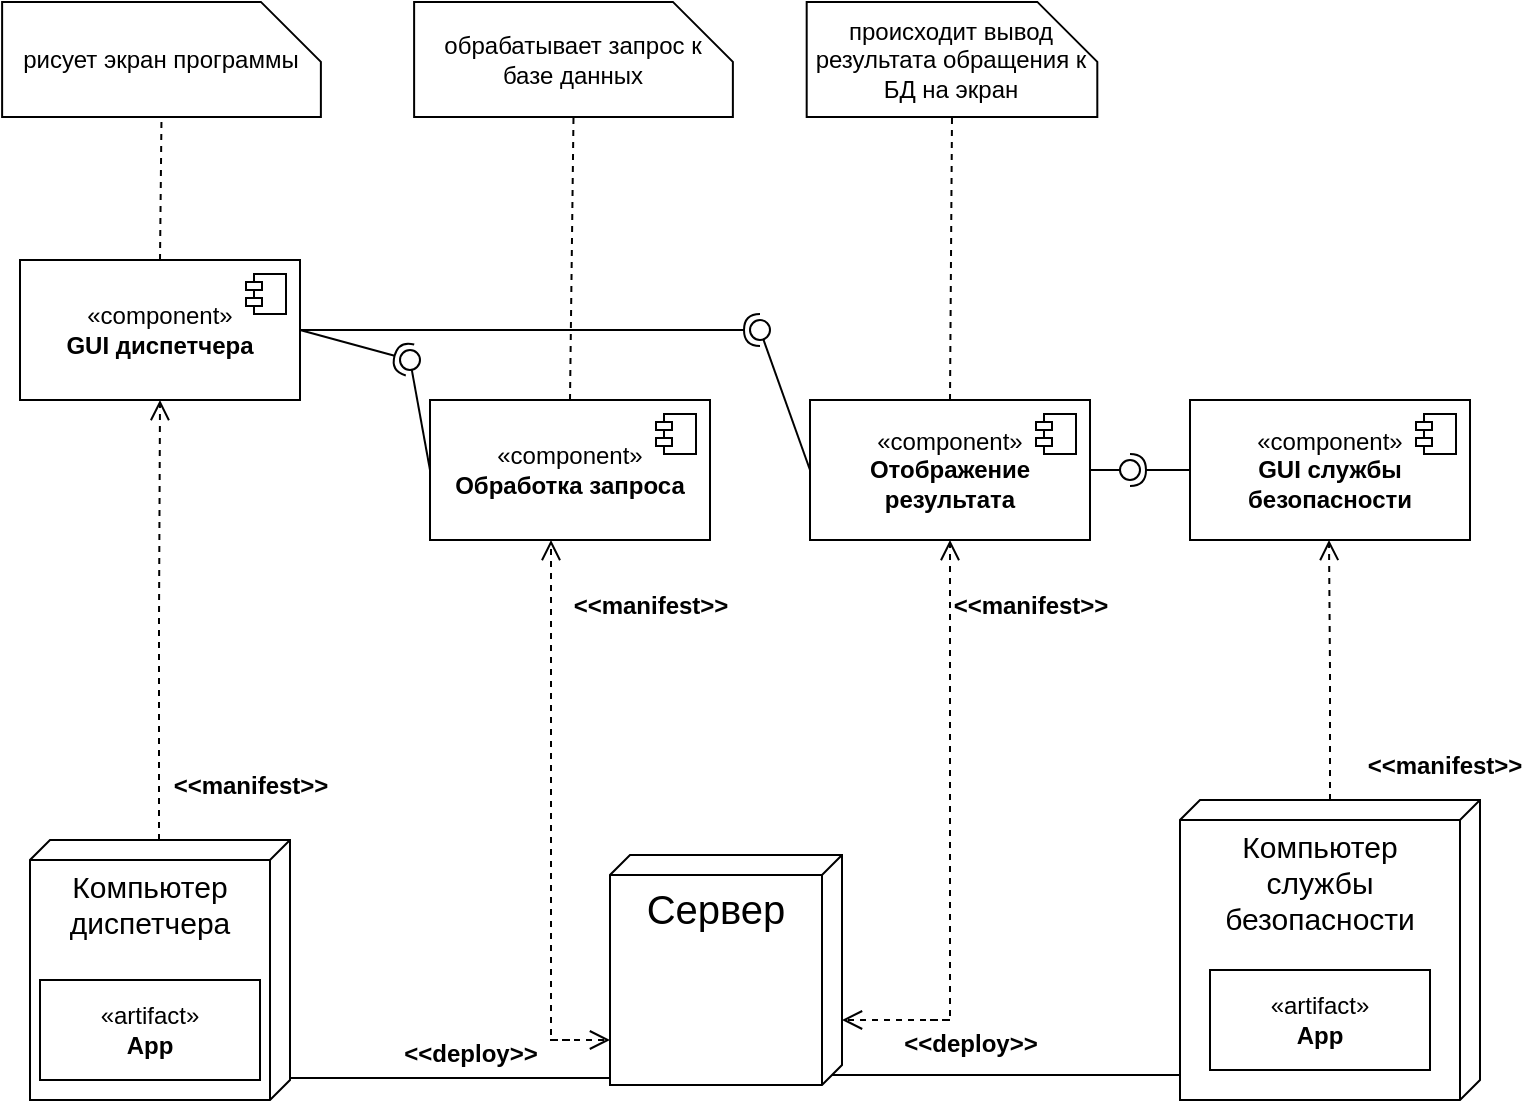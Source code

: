 <mxfile version="21.1.5" type="device">
  <diagram id="OKgz9PGvbj1bpskzlzWe" name="Страница 1">
    <mxGraphModel dx="1434" dy="783" grid="1" gridSize="10" guides="1" tooltips="1" connect="1" arrows="1" fold="1" page="1" pageScale="1" pageWidth="827" pageHeight="1169" math="0" shadow="0">
      <root>
        <mxCell id="0" />
        <mxCell id="1" parent="0" />
        <mxCell id="sPqmSQa0fwM8QI6sa6zV-2" value="«component»&lt;br&gt;&lt;b&gt;GUI диспетчера&lt;/b&gt;" style="html=1;dropTarget=0;whiteSpace=wrap;" vertex="1" parent="1">
          <mxGeometry x="75" y="220" width="140" height="70" as="geometry" />
        </mxCell>
        <mxCell id="sPqmSQa0fwM8QI6sa6zV-3" value="" style="shape=module;jettyWidth=8;jettyHeight=4;" vertex="1" parent="sPqmSQa0fwM8QI6sa6zV-2">
          <mxGeometry x="1" width="20" height="20" relative="1" as="geometry">
            <mxPoint x="-27" y="7" as="offset" />
          </mxGeometry>
        </mxCell>
        <mxCell id="sPqmSQa0fwM8QI6sa6zV-5" value="Сервер" style="verticalAlign=top;align=center;spacingTop=8;spacingLeft=2;spacingRight=12;shape=cube;size=10;direction=south;fontStyle=0;html=1;whiteSpace=wrap;fontSize=20;" vertex="1" parent="1">
          <mxGeometry x="370" y="517.5" width="116" height="115" as="geometry" />
        </mxCell>
        <mxCell id="sPqmSQa0fwM8QI6sa6zV-6" value="Компьютер диспетчера" style="verticalAlign=top;align=center;spacingTop=8;spacingLeft=2;spacingRight=12;shape=cube;size=10;direction=south;fontStyle=0;html=1;whiteSpace=wrap;fontSize=15;" vertex="1" parent="1">
          <mxGeometry x="80" y="510" width="130" height="130" as="geometry" />
        </mxCell>
        <mxCell id="sPqmSQa0fwM8QI6sa6zV-8" value="«artifact»&lt;br&gt;&lt;b&gt;App&lt;/b&gt;" style="html=1;whiteSpace=wrap;" vertex="1" parent="1">
          <mxGeometry x="85" y="580" width="110" height="50" as="geometry" />
        </mxCell>
        <mxCell id="sPqmSQa0fwM8QI6sa6zV-9" value="«component»&lt;br&gt;&lt;b&gt;Обработка запроса&lt;/b&gt;" style="html=1;dropTarget=0;whiteSpace=wrap;" vertex="1" parent="1">
          <mxGeometry x="280" y="290" width="140" height="70" as="geometry" />
        </mxCell>
        <mxCell id="sPqmSQa0fwM8QI6sa6zV-10" value="" style="shape=module;jettyWidth=8;jettyHeight=4;" vertex="1" parent="sPqmSQa0fwM8QI6sa6zV-9">
          <mxGeometry x="1" width="20" height="20" relative="1" as="geometry">
            <mxPoint x="-27" y="7" as="offset" />
          </mxGeometry>
        </mxCell>
        <mxCell id="sPqmSQa0fwM8QI6sa6zV-11" value="Компьютер службы безопасности" style="verticalAlign=top;align=center;spacingTop=8;spacingLeft=2;spacingRight=12;shape=cube;size=10;direction=south;fontStyle=0;html=1;whiteSpace=wrap;fontSize=15;" vertex="1" parent="1">
          <mxGeometry x="655" y="490" width="150" height="150" as="geometry" />
        </mxCell>
        <mxCell id="sPqmSQa0fwM8QI6sa6zV-12" value="«component»&lt;br&gt;&lt;b&gt;GUI службы безопасности&lt;/b&gt;" style="html=1;dropTarget=0;whiteSpace=wrap;" vertex="1" parent="1">
          <mxGeometry x="660" y="290" width="140" height="70" as="geometry" />
        </mxCell>
        <mxCell id="sPqmSQa0fwM8QI6sa6zV-13" value="" style="shape=module;jettyWidth=8;jettyHeight=4;" vertex="1" parent="sPqmSQa0fwM8QI6sa6zV-12">
          <mxGeometry x="1" width="20" height="20" relative="1" as="geometry">
            <mxPoint x="-27" y="7" as="offset" />
          </mxGeometry>
        </mxCell>
        <mxCell id="sPqmSQa0fwM8QI6sa6zV-15" value="&amp;lt;&amp;lt;manifest&amp;gt;&amp;gt;" style="text;align=center;fontStyle=1;verticalAlign=middle;spacingLeft=3;spacingRight=3;strokeColor=none;rotatable=0;points=[[0,0.5],[1,0.5]];portConstraint=eastwest;html=1;" vertex="1" parent="1">
          <mxGeometry x="150" y="470" width="80" height="26" as="geometry" />
        </mxCell>
        <mxCell id="sPqmSQa0fwM8QI6sa6zV-16" value="&amp;lt;&amp;lt;deploy&amp;gt;&amp;gt;" style="text;align=center;fontStyle=1;verticalAlign=middle;spacingLeft=3;spacingRight=3;strokeColor=none;rotatable=0;points=[[0,0.5],[1,0.5]];portConstraint=eastwest;html=1;" vertex="1" parent="1">
          <mxGeometry x="260" y="604" width="80" height="26" as="geometry" />
        </mxCell>
        <mxCell id="sPqmSQa0fwM8QI6sa6zV-17" value="&amp;lt;&amp;lt;deploy&amp;gt;&amp;gt;" style="text;align=center;fontStyle=1;verticalAlign=middle;spacingLeft=3;spacingRight=3;strokeColor=none;rotatable=0;points=[[0,0.5],[1,0.5]];portConstraint=eastwest;html=1;" vertex="1" parent="1">
          <mxGeometry x="510" y="599" width="80" height="26" as="geometry" />
        </mxCell>
        <mxCell id="sPqmSQa0fwM8QI6sa6zV-18" value="«component»&lt;br&gt;&lt;b&gt;Отображение результата&lt;/b&gt;" style="html=1;dropTarget=0;whiteSpace=wrap;" vertex="1" parent="1">
          <mxGeometry x="470" y="290" width="140" height="70" as="geometry" />
        </mxCell>
        <mxCell id="sPqmSQa0fwM8QI6sa6zV-19" value="" style="shape=module;jettyWidth=8;jettyHeight=4;" vertex="1" parent="sPqmSQa0fwM8QI6sa6zV-18">
          <mxGeometry x="1" width="20" height="20" relative="1" as="geometry">
            <mxPoint x="-27" y="7" as="offset" />
          </mxGeometry>
        </mxCell>
        <mxCell id="sPqmSQa0fwM8QI6sa6zV-20" value="&amp;lt;&amp;lt;manifest&amp;gt;&amp;gt;" style="text;align=center;fontStyle=1;verticalAlign=middle;spacingLeft=3;spacingRight=3;strokeColor=none;rotatable=0;points=[[0,0.5],[1,0.5]];portConstraint=eastwest;html=1;" vertex="1" parent="1">
          <mxGeometry x="350" y="380" width="80" height="26" as="geometry" />
        </mxCell>
        <mxCell id="sPqmSQa0fwM8QI6sa6zV-21" value="&amp;lt;&amp;lt;manifest&amp;gt;&amp;gt;" style="text;align=center;fontStyle=1;verticalAlign=middle;spacingLeft=3;spacingRight=3;strokeColor=none;rotatable=0;points=[[0,0.5],[1,0.5]];portConstraint=eastwest;html=1;" vertex="1" parent="1">
          <mxGeometry x="540" y="380" width="80" height="26" as="geometry" />
        </mxCell>
        <mxCell id="sPqmSQa0fwM8QI6sa6zV-22" value="&amp;lt;&amp;lt;manifest&amp;gt;&amp;gt;" style="text;align=center;fontStyle=1;verticalAlign=middle;spacingLeft=3;spacingRight=3;strokeColor=none;rotatable=0;points=[[0,0.5],[1,0.5]];portConstraint=eastwest;html=1;" vertex="1" parent="1">
          <mxGeometry x="747" y="460" width="80" height="26" as="geometry" />
        </mxCell>
        <mxCell id="sPqmSQa0fwM8QI6sa6zV-25" value="" style="html=1;verticalAlign=bottom;endArrow=open;dashed=1;endSize=8;edgeStyle=elbowEdgeStyle;elbow=vertical;curved=0;rounded=0;entryX=0.5;entryY=1;entryDx=0;entryDy=0;" edge="1" parent="1" target="sPqmSQa0fwM8QI6sa6zV-2">
          <mxGeometry x="-1" y="-50" relative="1" as="geometry">
            <mxPoint x="144.5" y="510" as="sourcePoint" />
            <mxPoint x="144.5" y="380" as="targetPoint" />
            <mxPoint x="40" y="20" as="offset" />
          </mxGeometry>
        </mxCell>
        <mxCell id="sPqmSQa0fwM8QI6sa6zV-26" value="" style="html=1;verticalAlign=bottom;endArrow=open;dashed=1;endSize=8;edgeStyle=elbowEdgeStyle;elbow=vertical;curved=0;rounded=0;" edge="1" parent="1">
          <mxGeometry x="-1" y="-50" relative="1" as="geometry">
            <mxPoint x="340" y="610" as="sourcePoint" />
            <mxPoint x="370" y="610" as="targetPoint" />
            <mxPoint x="40" y="20" as="offset" />
          </mxGeometry>
        </mxCell>
        <mxCell id="sPqmSQa0fwM8QI6sa6zV-27" value="" style="html=1;verticalAlign=bottom;endArrow=open;dashed=1;endSize=8;edgeStyle=elbowEdgeStyle;elbow=vertical;curved=0;rounded=0;entryX=0.5;entryY=1;entryDx=0;entryDy=0;" edge="1" parent="1">
          <mxGeometry x="-1" y="-50" relative="1" as="geometry">
            <mxPoint x="350" y="610" as="sourcePoint" />
            <mxPoint x="340.5" y="360" as="targetPoint" />
            <mxPoint x="40" y="20" as="offset" />
            <Array as="points">
              <mxPoint x="360" y="610" />
            </Array>
          </mxGeometry>
        </mxCell>
        <mxCell id="sPqmSQa0fwM8QI6sa6zV-28" value="" style="html=1;verticalAlign=bottom;endArrow=open;dashed=1;endSize=8;edgeStyle=elbowEdgeStyle;elbow=vertical;curved=0;rounded=0;entryX=0.5;entryY=1;entryDx=0;entryDy=0;" edge="1" parent="1">
          <mxGeometry x="-1" y="-50" relative="1" as="geometry">
            <mxPoint x="530" y="600" as="sourcePoint" />
            <mxPoint x="540" y="360" as="targetPoint" />
            <mxPoint x="40" y="20" as="offset" />
            <Array as="points">
              <mxPoint x="540" y="600" />
              <mxPoint x="520" y="575" />
              <mxPoint x="540.5" y="587" />
            </Array>
          </mxGeometry>
        </mxCell>
        <mxCell id="sPqmSQa0fwM8QI6sa6zV-31" value="" style="html=1;verticalAlign=bottom;endArrow=open;dashed=1;endSize=8;edgeStyle=elbowEdgeStyle;elbow=vertical;curved=0;rounded=0;" edge="1" parent="1">
          <mxGeometry x="-1" y="-50" relative="1" as="geometry">
            <mxPoint x="540" y="600" as="sourcePoint" />
            <mxPoint x="486" y="600" as="targetPoint" />
            <mxPoint x="40" y="20" as="offset" />
          </mxGeometry>
        </mxCell>
        <mxCell id="sPqmSQa0fwM8QI6sa6zV-32" value="«artifact»&lt;br&gt;&lt;b&gt;App&lt;/b&gt;" style="html=1;whiteSpace=wrap;" vertex="1" parent="1">
          <mxGeometry x="670" y="575" width="110" height="50" as="geometry" />
        </mxCell>
        <mxCell id="sPqmSQa0fwM8QI6sa6zV-33" value="" style="html=1;verticalAlign=bottom;endArrow=open;dashed=1;endSize=8;edgeStyle=elbowEdgeStyle;elbow=vertical;curved=0;rounded=0;entryX=0.5;entryY=1;entryDx=0;entryDy=0;" edge="1" parent="1" source="sPqmSQa0fwM8QI6sa6zV-11">
          <mxGeometry x="-1" y="-50" relative="1" as="geometry">
            <mxPoint x="729" y="510" as="sourcePoint" />
            <mxPoint x="729.5" y="360" as="targetPoint" />
            <mxPoint x="40" y="20" as="offset" />
          </mxGeometry>
        </mxCell>
        <mxCell id="sPqmSQa0fwM8QI6sa6zV-34" value="" style="endArrow=none;html=1;edgeStyle=orthogonalEdgeStyle;rounded=0;" edge="1" parent="1">
          <mxGeometry relative="1" as="geometry">
            <mxPoint x="210" y="629" as="sourcePoint" />
            <mxPoint x="370" y="629" as="targetPoint" />
          </mxGeometry>
        </mxCell>
        <mxCell id="sPqmSQa0fwM8QI6sa6zV-37" value="" style="endArrow=none;html=1;edgeStyle=orthogonalEdgeStyle;rounded=0;exitX=0;exitY=0;exitDx=110;exitDy=5;exitPerimeter=0;" edge="1" parent="1" source="sPqmSQa0fwM8QI6sa6zV-5">
          <mxGeometry relative="1" as="geometry">
            <mxPoint x="495" y="625" as="sourcePoint" />
            <mxPoint x="655" y="625" as="targetPoint" />
            <Array as="points">
              <mxPoint x="655" y="628" />
            </Array>
          </mxGeometry>
        </mxCell>
        <mxCell id="sPqmSQa0fwM8QI6sa6zV-41" value="" style="rounded=0;orthogonalLoop=1;jettySize=auto;html=1;endArrow=none;endFill=0;sketch=0;sourcePerimeterSpacing=0;targetPerimeterSpacing=0;exitX=0;exitY=0.5;exitDx=0;exitDy=0;" edge="1" target="sPqmSQa0fwM8QI6sa6zV-43" parent="1" source="sPqmSQa0fwM8QI6sa6zV-9">
          <mxGeometry relative="1" as="geometry">
            <mxPoint x="394" y="195" as="sourcePoint" />
          </mxGeometry>
        </mxCell>
        <mxCell id="sPqmSQa0fwM8QI6sa6zV-42" value="" style="rounded=0;orthogonalLoop=1;jettySize=auto;html=1;endArrow=halfCircle;endFill=0;endSize=6;strokeWidth=1;sketch=0;exitX=1;exitY=0.5;exitDx=0;exitDy=0;" edge="1" parent="1" source="sPqmSQa0fwM8QI6sa6zV-2">
          <mxGeometry relative="1" as="geometry">
            <mxPoint x="434" y="195" as="sourcePoint" />
            <mxPoint x="270" y="270" as="targetPoint" />
          </mxGeometry>
        </mxCell>
        <mxCell id="sPqmSQa0fwM8QI6sa6zV-43" value="" style="ellipse;whiteSpace=wrap;html=1;align=center;aspect=fixed;resizable=0;points=[];outlineConnect=0;sketch=0;" vertex="1" parent="1">
          <mxGeometry x="265" y="265" width="10" height="10" as="geometry" />
        </mxCell>
        <mxCell id="sPqmSQa0fwM8QI6sa6zV-45" value="" style="rounded=0;orthogonalLoop=1;jettySize=auto;html=1;endArrow=halfCircle;endFill=0;entryX=0.5;entryY=0.5;endSize=6;strokeWidth=1;sketch=0;exitX=1;exitY=0.5;exitDx=0;exitDy=0;" edge="1" target="sPqmSQa0fwM8QI6sa6zV-46" parent="1" source="sPqmSQa0fwM8QI6sa6zV-2">
          <mxGeometry relative="1" as="geometry">
            <mxPoint x="470" y="255" as="sourcePoint" />
          </mxGeometry>
        </mxCell>
        <mxCell id="sPqmSQa0fwM8QI6sa6zV-47" value="" style="rounded=0;orthogonalLoop=1;jettySize=auto;html=1;endArrow=none;endFill=0;sketch=0;sourcePerimeterSpacing=0;targetPerimeterSpacing=0;exitX=0;exitY=0.5;exitDx=0;exitDy=0;" edge="1" parent="1" source="sPqmSQa0fwM8QI6sa6zV-18" target="sPqmSQa0fwM8QI6sa6zV-46">
          <mxGeometry relative="1" as="geometry">
            <mxPoint x="470" y="325" as="sourcePoint" />
            <mxPoint x="450" y="250" as="targetPoint" />
          </mxGeometry>
        </mxCell>
        <mxCell id="sPqmSQa0fwM8QI6sa6zV-46" value="" style="ellipse;whiteSpace=wrap;html=1;align=center;aspect=fixed;resizable=0;points=[];outlineConnect=0;sketch=0;" vertex="1" parent="1">
          <mxGeometry x="440" y="250" width="10" height="10" as="geometry" />
        </mxCell>
        <mxCell id="sPqmSQa0fwM8QI6sa6zV-51" value="" style="rounded=0;orthogonalLoop=1;jettySize=auto;html=1;endArrow=none;endFill=0;sketch=0;sourcePerimeterSpacing=0;targetPerimeterSpacing=0;" edge="1" target="sPqmSQa0fwM8QI6sa6zV-53" parent="1">
          <mxGeometry relative="1" as="geometry">
            <mxPoint x="610" y="325" as="sourcePoint" />
          </mxGeometry>
        </mxCell>
        <mxCell id="sPqmSQa0fwM8QI6sa6zV-52" value="" style="rounded=0;orthogonalLoop=1;jettySize=auto;html=1;endArrow=halfCircle;endFill=0;entryX=0.5;entryY=0.5;endSize=6;strokeWidth=1;sketch=0;exitX=0;exitY=0.5;exitDx=0;exitDy=0;" edge="1" target="sPqmSQa0fwM8QI6sa6zV-53" parent="1" source="sPqmSQa0fwM8QI6sa6zV-12">
          <mxGeometry relative="1" as="geometry">
            <mxPoint x="650" y="325" as="sourcePoint" />
          </mxGeometry>
        </mxCell>
        <mxCell id="sPqmSQa0fwM8QI6sa6zV-53" value="" style="ellipse;whiteSpace=wrap;html=1;align=center;aspect=fixed;resizable=0;points=[];outlineConnect=0;sketch=0;" vertex="1" parent="1">
          <mxGeometry x="625" y="320" width="10" height="10" as="geometry" />
        </mxCell>
        <mxCell id="sPqmSQa0fwM8QI6sa6zV-54" value="рисует экран программы" style="shape=card;whiteSpace=wrap;html=1;rotation=90;horizontal=0;" vertex="1" parent="1">
          <mxGeometry x="117" y="40" width="57.5" height="159.38" as="geometry" />
        </mxCell>
        <mxCell id="sPqmSQa0fwM8QI6sa6zV-55" value="обрабатывает запрос к базе данных" style="shape=card;whiteSpace=wrap;html=1;rotation=90;horizontal=0;" vertex="1" parent="1">
          <mxGeometry x="323" y="40" width="57.5" height="159.38" as="geometry" />
        </mxCell>
        <mxCell id="sPqmSQa0fwM8QI6sa6zV-56" value="происходит вывод результата обращения к БД на экран" style="shape=card;whiteSpace=wrap;html=1;rotation=90;horizontal=0;" vertex="1" parent="1">
          <mxGeometry x="512.25" y="47.04" width="57.5" height="145.31" as="geometry" />
        </mxCell>
        <mxCell id="sPqmSQa0fwM8QI6sa6zV-57" value="" style="endArrow=none;dashed=1;html=1;rounded=0;entryX=1;entryY=0.5;entryDx=0;entryDy=0;entryPerimeter=0;exitX=0.5;exitY=0;exitDx=0;exitDy=0;" edge="1" parent="1" source="sPqmSQa0fwM8QI6sa6zV-2" target="sPqmSQa0fwM8QI6sa6zV-54">
          <mxGeometry width="50" height="50" relative="1" as="geometry">
            <mxPoint x="40" y="230" as="sourcePoint" />
            <mxPoint x="90" y="180" as="targetPoint" />
          </mxGeometry>
        </mxCell>
        <mxCell id="sPqmSQa0fwM8QI6sa6zV-58" value="" style="endArrow=none;dashed=1;html=1;rounded=0;entryX=1;entryY=0.5;entryDx=0;entryDy=0;entryPerimeter=0;exitX=0.5;exitY=0;exitDx=0;exitDy=0;" edge="1" parent="1" source="sPqmSQa0fwM8QI6sa6zV-9" target="sPqmSQa0fwM8QI6sa6zV-55">
          <mxGeometry width="50" height="50" relative="1" as="geometry">
            <mxPoint x="155" y="230" as="sourcePoint" />
            <mxPoint x="169" y="158" as="targetPoint" />
          </mxGeometry>
        </mxCell>
        <mxCell id="sPqmSQa0fwM8QI6sa6zV-59" value="" style="endArrow=none;dashed=1;html=1;rounded=0;entryX=1;entryY=0.5;entryDx=0;entryDy=0;entryPerimeter=0;exitX=0.5;exitY=0;exitDx=0;exitDy=0;" edge="1" parent="1" source="sPqmSQa0fwM8QI6sa6zV-18" target="sPqmSQa0fwM8QI6sa6zV-56">
          <mxGeometry width="50" height="50" relative="1" as="geometry">
            <mxPoint x="360" y="300" as="sourcePoint" />
            <mxPoint x="379" y="158" as="targetPoint" />
          </mxGeometry>
        </mxCell>
      </root>
    </mxGraphModel>
  </diagram>
</mxfile>
